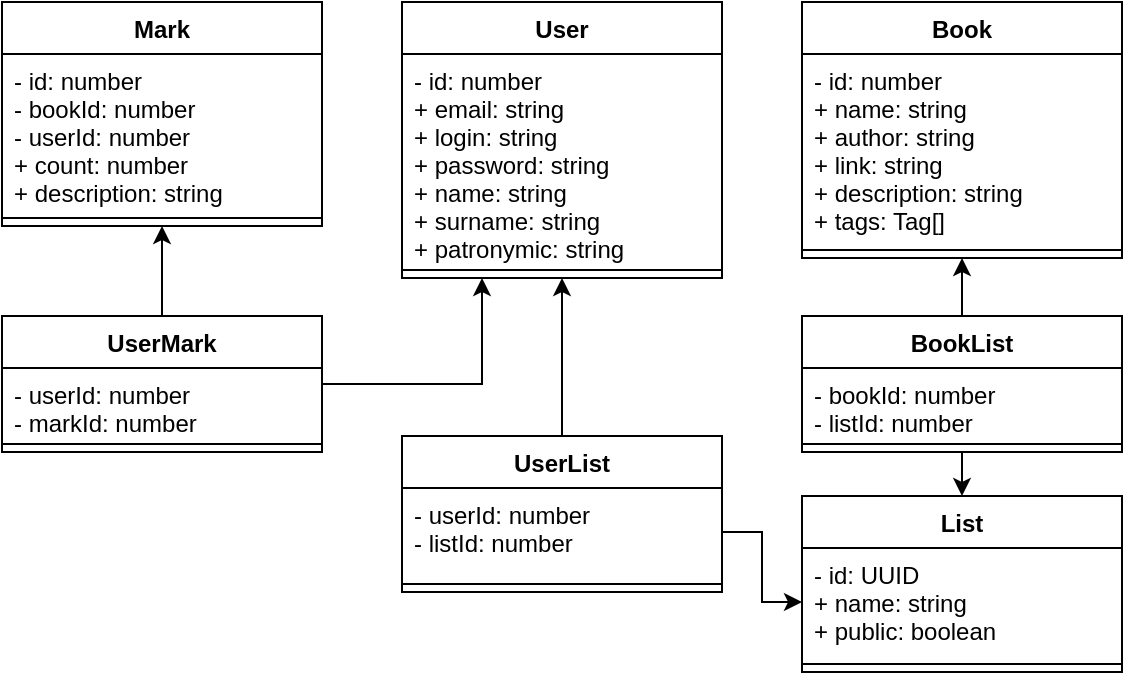 <mxfile version="13.9.9" type="device"><diagram id="aSdYf6prPh5pmuAx1HA3" name="Страница 1"><mxGraphModel dx="1024" dy="592" grid="1" gridSize="10" guides="1" tooltips="1" connect="1" arrows="1" fold="1" page="1" pageScale="1" pageWidth="827" pageHeight="1169" math="0" shadow="0"><root><mxCell id="0"/><mxCell id="1" parent="0"/><mxCell id="lPi06wtWU1ARIutCt8VS-1" value="User" style="swimlane;fontStyle=1;align=center;verticalAlign=top;childLayout=stackLayout;horizontal=1;startSize=26;horizontalStack=0;resizeParent=1;resizeParentMax=0;resizeLast=0;collapsible=1;marginBottom=0;" vertex="1" parent="1"><mxGeometry x="240" y="43" width="160" height="138" as="geometry"/></mxCell><mxCell id="lPi06wtWU1ARIutCt8VS-2" value="- id: number&#10;+ email: string&#10;+ login: string&#10;+ password: string&#10;+ name: string&#10;+ surname: string&#10;+ patronymic: string&#10;" style="text;strokeColor=none;fillColor=none;align=left;verticalAlign=top;spacingLeft=4;spacingRight=4;overflow=hidden;rotatable=0;points=[[0,0.5],[1,0.5]];portConstraint=eastwest;" vertex="1" parent="lPi06wtWU1ARIutCt8VS-1"><mxGeometry y="26" width="160" height="104" as="geometry"/></mxCell><mxCell id="lPi06wtWU1ARIutCt8VS-3" value="" style="line;strokeWidth=1;fillColor=none;align=left;verticalAlign=middle;spacingTop=-1;spacingLeft=3;spacingRight=3;rotatable=0;labelPosition=right;points=[];portConstraint=eastwest;" vertex="1" parent="lPi06wtWU1ARIutCt8VS-1"><mxGeometry y="130" width="160" height="8" as="geometry"/></mxCell><mxCell id="lPi06wtWU1ARIutCt8VS-5" value="Book" style="swimlane;fontStyle=1;align=center;verticalAlign=top;childLayout=stackLayout;horizontal=1;startSize=26;horizontalStack=0;resizeParent=1;resizeParentMax=0;resizeLast=0;collapsible=1;marginBottom=0;" vertex="1" parent="1"><mxGeometry x="440" y="43" width="160" height="128" as="geometry"/></mxCell><mxCell id="lPi06wtWU1ARIutCt8VS-6" value="- id: number&#10;+ name: string&#10;+ author: string&#10;+ link: string&#10;+ description: string&#10;+ tags: Tag[]" style="text;strokeColor=none;fillColor=none;align=left;verticalAlign=top;spacingLeft=4;spacingRight=4;overflow=hidden;rotatable=0;points=[[0,0.5],[1,0.5]];portConstraint=eastwest;" vertex="1" parent="lPi06wtWU1ARIutCt8VS-5"><mxGeometry y="26" width="160" height="94" as="geometry"/></mxCell><mxCell id="lPi06wtWU1ARIutCt8VS-7" value="" style="line;strokeWidth=1;fillColor=none;align=left;verticalAlign=middle;spacingTop=-1;spacingLeft=3;spacingRight=3;rotatable=0;labelPosition=right;points=[];portConstraint=eastwest;" vertex="1" parent="lPi06wtWU1ARIutCt8VS-5"><mxGeometry y="120" width="160" height="8" as="geometry"/></mxCell><mxCell id="lPi06wtWU1ARIutCt8VS-9" value="Mark" style="swimlane;fontStyle=1;align=center;verticalAlign=top;childLayout=stackLayout;horizontal=1;startSize=26;horizontalStack=0;resizeParent=1;resizeParentMax=0;resizeLast=0;collapsible=1;marginBottom=0;" vertex="1" parent="1"><mxGeometry x="40" y="43" width="160" height="112" as="geometry"/></mxCell><mxCell id="lPi06wtWU1ARIutCt8VS-10" value="- id: number&#10;- bookId: number&#10;- userId: number&#10;+ count: number&#10;+ description: string" style="text;strokeColor=none;fillColor=none;align=left;verticalAlign=top;spacingLeft=4;spacingRight=4;overflow=hidden;rotatable=0;points=[[0,0.5],[1,0.5]];portConstraint=eastwest;" vertex="1" parent="lPi06wtWU1ARIutCt8VS-9"><mxGeometry y="26" width="160" height="78" as="geometry"/></mxCell><mxCell id="lPi06wtWU1ARIutCt8VS-11" value="" style="line;strokeWidth=1;fillColor=none;align=left;verticalAlign=middle;spacingTop=-1;spacingLeft=3;spacingRight=3;rotatable=0;labelPosition=right;points=[];portConstraint=eastwest;" vertex="1" parent="lPi06wtWU1ARIutCt8VS-9"><mxGeometry y="104" width="160" height="8" as="geometry"/></mxCell><mxCell id="lPi06wtWU1ARIutCt8VS-13" value="List" style="swimlane;fontStyle=1;align=center;verticalAlign=top;childLayout=stackLayout;horizontal=1;startSize=26;horizontalStack=0;resizeParent=1;resizeParentMax=0;resizeLast=0;collapsible=1;marginBottom=0;" vertex="1" parent="1"><mxGeometry x="440" y="290" width="160" height="88" as="geometry"/></mxCell><mxCell id="lPi06wtWU1ARIutCt8VS-14" value="- id: UUID&#10;+ name: string&#10;+ public: boolean" style="text;strokeColor=none;fillColor=none;align=left;verticalAlign=top;spacingLeft=4;spacingRight=4;overflow=hidden;rotatable=0;points=[[0,0.5],[1,0.5]];portConstraint=eastwest;" vertex="1" parent="lPi06wtWU1ARIutCt8VS-13"><mxGeometry y="26" width="160" height="54" as="geometry"/></mxCell><mxCell id="lPi06wtWU1ARIutCt8VS-15" value="" style="line;strokeWidth=1;fillColor=none;align=left;verticalAlign=middle;spacingTop=-1;spacingLeft=3;spacingRight=3;rotatable=0;labelPosition=right;points=[];portConstraint=eastwest;" vertex="1" parent="lPi06wtWU1ARIutCt8VS-13"><mxGeometry y="80" width="160" height="8" as="geometry"/></mxCell><mxCell id="lPi06wtWU1ARIutCt8VS-41" style="edgeStyle=orthogonalEdgeStyle;rounded=0;orthogonalLoop=1;jettySize=auto;html=1;exitX=0.5;exitY=0;exitDx=0;exitDy=0;entryX=0.5;entryY=1;entryDx=0;entryDy=0;" edge="1" parent="1" source="lPi06wtWU1ARIutCt8VS-21" target="lPi06wtWU1ARIutCt8VS-1"><mxGeometry relative="1" as="geometry"/></mxCell><mxCell id="lPi06wtWU1ARIutCt8VS-21" value="UserList" style="swimlane;fontStyle=1;align=center;verticalAlign=top;childLayout=stackLayout;horizontal=1;startSize=26;horizontalStack=0;resizeParent=1;resizeParentMax=0;resizeLast=0;collapsible=1;marginBottom=0;" vertex="1" parent="1"><mxGeometry x="240" y="260" width="160" height="78" as="geometry"/></mxCell><mxCell id="lPi06wtWU1ARIutCt8VS-22" value="- userId: number&#10;- listId: number" style="text;strokeColor=none;fillColor=none;align=left;verticalAlign=top;spacingLeft=4;spacingRight=4;overflow=hidden;rotatable=0;points=[[0,0.5],[1,0.5]];portConstraint=eastwest;" vertex="1" parent="lPi06wtWU1ARIutCt8VS-21"><mxGeometry y="26" width="160" height="44" as="geometry"/></mxCell><mxCell id="lPi06wtWU1ARIutCt8VS-23" value="" style="line;strokeWidth=1;fillColor=none;align=left;verticalAlign=middle;spacingTop=-1;spacingLeft=3;spacingRight=3;rotatable=0;labelPosition=right;points=[];portConstraint=eastwest;" vertex="1" parent="lPi06wtWU1ARIutCt8VS-21"><mxGeometry y="70" width="160" height="8" as="geometry"/></mxCell><mxCell id="lPi06wtWU1ARIutCt8VS-45" style="edgeStyle=orthogonalEdgeStyle;rounded=0;orthogonalLoop=1;jettySize=auto;html=1;entryX=0.5;entryY=0;entryDx=0;entryDy=0;exitX=0.5;exitY=1;exitDx=0;exitDy=0;" edge="1" parent="1" source="lPi06wtWU1ARIutCt8VS-25" target="lPi06wtWU1ARIutCt8VS-13"><mxGeometry relative="1" as="geometry"/></mxCell><mxCell id="lPi06wtWU1ARIutCt8VS-46" style="edgeStyle=orthogonalEdgeStyle;rounded=0;orthogonalLoop=1;jettySize=auto;html=1;exitX=0.5;exitY=0;exitDx=0;exitDy=0;" edge="1" parent="1" source="lPi06wtWU1ARIutCt8VS-25" target="lPi06wtWU1ARIutCt8VS-5"><mxGeometry relative="1" as="geometry"/></mxCell><mxCell id="lPi06wtWU1ARIutCt8VS-25" value="BookList" style="swimlane;fontStyle=1;align=center;verticalAlign=top;childLayout=stackLayout;horizontal=1;startSize=26;horizontalStack=0;resizeParent=1;resizeParentMax=0;resizeLast=0;collapsible=1;marginBottom=0;" vertex="1" parent="1"><mxGeometry x="440" y="200" width="160" height="68" as="geometry"/></mxCell><mxCell id="lPi06wtWU1ARIutCt8VS-26" value="- bookId: number&#10;- listId: number" style="text;strokeColor=none;fillColor=none;align=left;verticalAlign=top;spacingLeft=4;spacingRight=4;overflow=hidden;rotatable=0;points=[[0,0.5],[1,0.5]];portConstraint=eastwest;" vertex="1" parent="lPi06wtWU1ARIutCt8VS-25"><mxGeometry y="26" width="160" height="34" as="geometry"/></mxCell><mxCell id="lPi06wtWU1ARIutCt8VS-27" value="" style="line;strokeWidth=1;fillColor=none;align=left;verticalAlign=middle;spacingTop=-1;spacingLeft=3;spacingRight=3;rotatable=0;labelPosition=right;points=[];portConstraint=eastwest;" vertex="1" parent="lPi06wtWU1ARIutCt8VS-25"><mxGeometry y="60" width="160" height="8" as="geometry"/></mxCell><mxCell id="lPi06wtWU1ARIutCt8VS-29" value="UserMark" style="swimlane;fontStyle=1;align=center;verticalAlign=top;childLayout=stackLayout;horizontal=1;startSize=26;horizontalStack=0;resizeParent=1;resizeParentMax=0;resizeLast=0;collapsible=1;marginBottom=0;" vertex="1" parent="1"><mxGeometry x="40" y="200" width="160" height="68" as="geometry"/></mxCell><mxCell id="lPi06wtWU1ARIutCt8VS-30" value="- userId: number&#10;- markId: number" style="text;strokeColor=none;fillColor=none;align=left;verticalAlign=top;spacingLeft=4;spacingRight=4;overflow=hidden;rotatable=0;points=[[0,0.5],[1,0.5]];portConstraint=eastwest;" vertex="1" parent="lPi06wtWU1ARIutCt8VS-29"><mxGeometry y="26" width="160" height="34" as="geometry"/></mxCell><mxCell id="lPi06wtWU1ARIutCt8VS-31" value="" style="line;strokeWidth=1;fillColor=none;align=left;verticalAlign=middle;spacingTop=-1;spacingLeft=3;spacingRight=3;rotatable=0;labelPosition=right;points=[];portConstraint=eastwest;" vertex="1" parent="lPi06wtWU1ARIutCt8VS-29"><mxGeometry y="60" width="160" height="8" as="geometry"/></mxCell><mxCell id="lPi06wtWU1ARIutCt8VS-40" style="edgeStyle=orthogonalEdgeStyle;rounded=0;orthogonalLoop=1;jettySize=auto;html=1;entryX=0.25;entryY=1;entryDx=0;entryDy=0;" edge="1" parent="1" source="lPi06wtWU1ARIutCt8VS-29" target="lPi06wtWU1ARIutCt8VS-1"><mxGeometry relative="1" as="geometry"><mxPoint x="260" y="273" as="sourcePoint"/></mxGeometry></mxCell><mxCell id="lPi06wtWU1ARIutCt8VS-43" style="edgeStyle=orthogonalEdgeStyle;rounded=0;orthogonalLoop=1;jettySize=auto;html=1;exitX=0.5;exitY=0;exitDx=0;exitDy=0;entryX=0.5;entryY=1;entryDx=0;entryDy=0;" edge="1" parent="1" source="lPi06wtWU1ARIutCt8VS-29" target="lPi06wtWU1ARIutCt8VS-9"><mxGeometry relative="1" as="geometry"/></mxCell><mxCell id="lPi06wtWU1ARIutCt8VS-44" style="edgeStyle=orthogonalEdgeStyle;rounded=0;orthogonalLoop=1;jettySize=auto;html=1;exitX=1;exitY=0.5;exitDx=0;exitDy=0;entryX=0;entryY=0.5;entryDx=0;entryDy=0;" edge="1" parent="1" source="lPi06wtWU1ARIutCt8VS-22" target="lPi06wtWU1ARIutCt8VS-14"><mxGeometry relative="1" as="geometry"/></mxCell></root></mxGraphModel></diagram></mxfile>